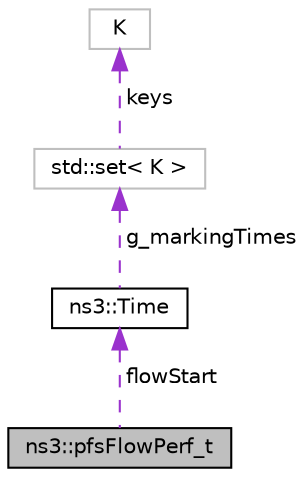 digraph "ns3::pfsFlowPerf_t"
{
 // LATEX_PDF_SIZE
  edge [fontname="Helvetica",fontsize="10",labelfontname="Helvetica",labelfontsize="10"];
  node [fontname="Helvetica",fontsize="10",shape=record];
  Node1 [label="ns3::pfsFlowPerf_t",height=0.2,width=0.4,color="black", fillcolor="grey75", style="filled", fontcolor="black",tooltip="pfsFlowPerf_t structure"];
  Node2 -> Node1 [dir="back",color="darkorchid3",fontsize="10",style="dashed",label=" flowStart" ,fontname="Helvetica"];
  Node2 [label="ns3::Time",height=0.2,width=0.4,color="black", fillcolor="white", style="filled",URL="$classns3_1_1_time.html",tooltip="Simulation virtual time values and global simulation resolution."];
  Node3 -> Node2 [dir="back",color="darkorchid3",fontsize="10",style="dashed",label=" g_markingTimes" ,fontname="Helvetica"];
  Node3 [label="std::set\< K \>",height=0.2,width=0.4,color="grey75", fillcolor="white", style="filled",tooltip=" "];
  Node4 -> Node3 [dir="back",color="darkorchid3",fontsize="10",style="dashed",label=" keys" ,fontname="Helvetica"];
  Node4 [label="K",height=0.2,width=0.4,color="grey75", fillcolor="white", style="filled",tooltip=" "];
}

